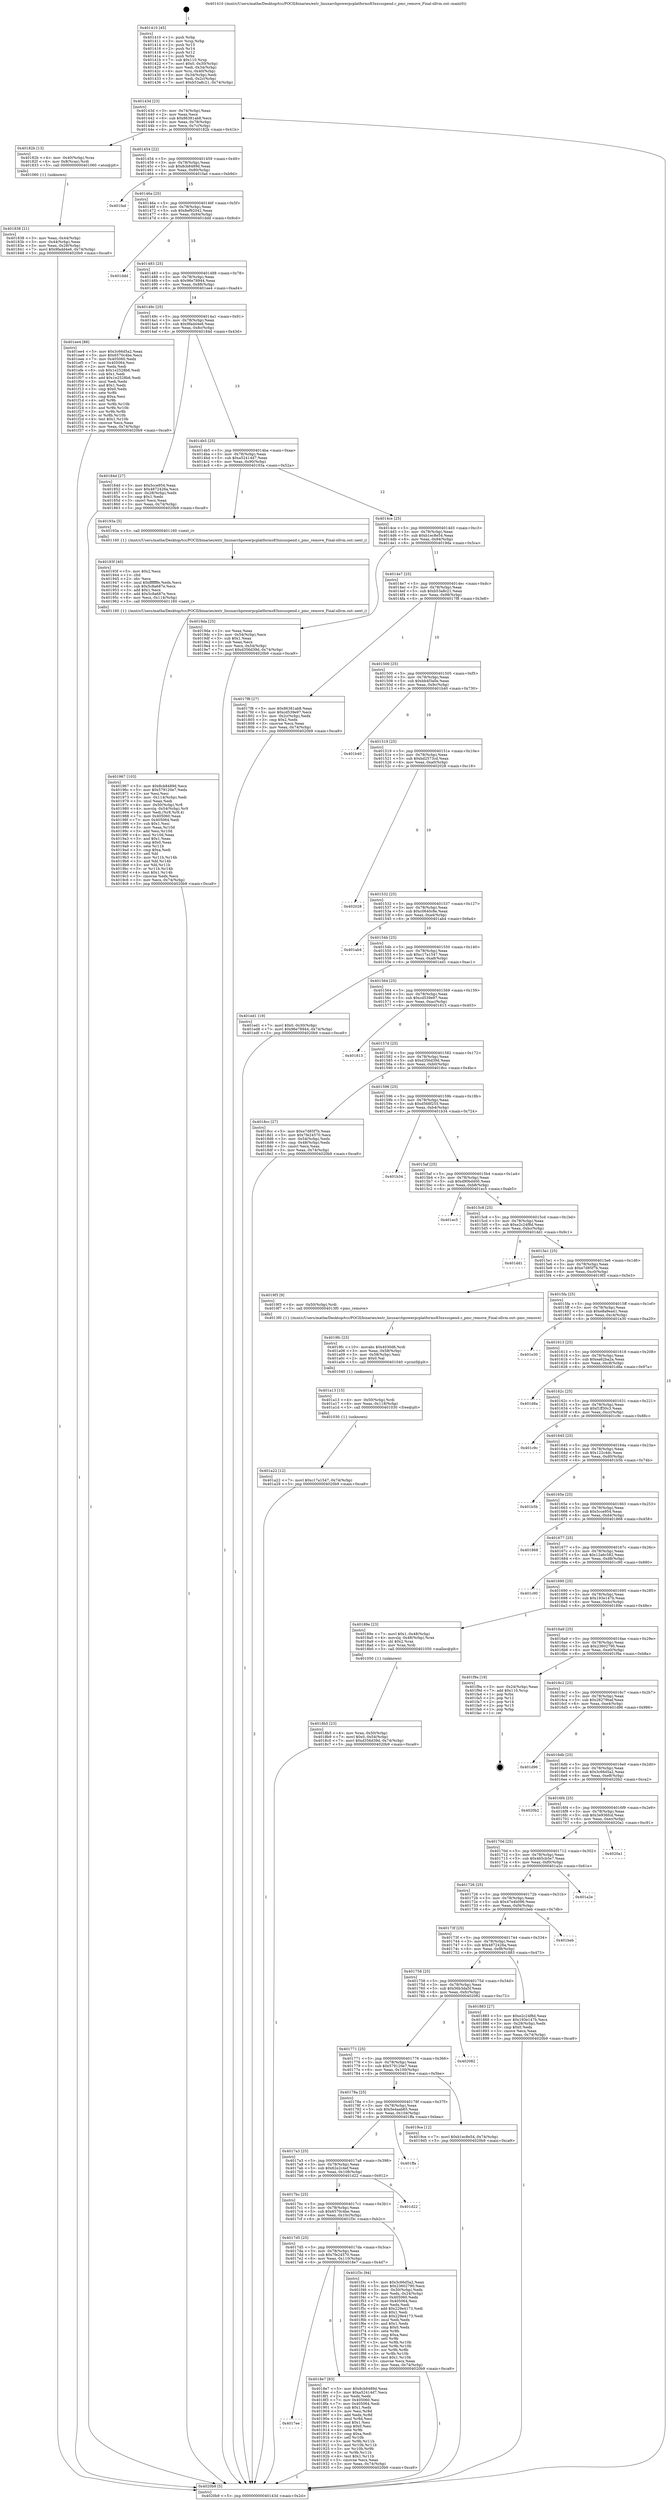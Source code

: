 digraph "0x401410" {
  label = "0x401410 (/mnt/c/Users/mathe/Desktop/tcc/POCII/binaries/extr_linuxarchpowerpcplatforms83xxsuspend.c_pmc_remove_Final-ollvm.out::main(0))"
  labelloc = "t"
  node[shape=record]

  Entry [label="",width=0.3,height=0.3,shape=circle,fillcolor=black,style=filled]
  "0x40143d" [label="{
     0x40143d [23]\l
     | [instrs]\l
     &nbsp;&nbsp;0x40143d \<+3\>: mov -0x74(%rbp),%eax\l
     &nbsp;&nbsp;0x401440 \<+2\>: mov %eax,%ecx\l
     &nbsp;&nbsp;0x401442 \<+6\>: sub $0x86381ab8,%ecx\l
     &nbsp;&nbsp;0x401448 \<+3\>: mov %eax,-0x78(%rbp)\l
     &nbsp;&nbsp;0x40144b \<+3\>: mov %ecx,-0x7c(%rbp)\l
     &nbsp;&nbsp;0x40144e \<+6\>: je 000000000040182b \<main+0x41b\>\l
  }"]
  "0x40182b" [label="{
     0x40182b [13]\l
     | [instrs]\l
     &nbsp;&nbsp;0x40182b \<+4\>: mov -0x40(%rbp),%rax\l
     &nbsp;&nbsp;0x40182f \<+4\>: mov 0x8(%rax),%rdi\l
     &nbsp;&nbsp;0x401833 \<+5\>: call 0000000000401060 \<atoi@plt\>\l
     | [calls]\l
     &nbsp;&nbsp;0x401060 \{1\} (unknown)\l
  }"]
  "0x401454" [label="{
     0x401454 [22]\l
     | [instrs]\l
     &nbsp;&nbsp;0x401454 \<+5\>: jmp 0000000000401459 \<main+0x49\>\l
     &nbsp;&nbsp;0x401459 \<+3\>: mov -0x78(%rbp),%eax\l
     &nbsp;&nbsp;0x40145c \<+5\>: sub $0x8cb8489d,%eax\l
     &nbsp;&nbsp;0x401461 \<+3\>: mov %eax,-0x80(%rbp)\l
     &nbsp;&nbsp;0x401464 \<+6\>: je 0000000000401fad \<main+0xb9d\>\l
  }"]
  Exit [label="",width=0.3,height=0.3,shape=circle,fillcolor=black,style=filled,peripheries=2]
  "0x401fad" [label="{
     0x401fad\l
  }", style=dashed]
  "0x40146a" [label="{
     0x40146a [25]\l
     | [instrs]\l
     &nbsp;&nbsp;0x40146a \<+5\>: jmp 000000000040146f \<main+0x5f\>\l
     &nbsp;&nbsp;0x40146f \<+3\>: mov -0x78(%rbp),%eax\l
     &nbsp;&nbsp;0x401472 \<+5\>: sub $0x8ef92042,%eax\l
     &nbsp;&nbsp;0x401477 \<+6\>: mov %eax,-0x84(%rbp)\l
     &nbsp;&nbsp;0x40147d \<+6\>: je 0000000000401ddd \<main+0x9cd\>\l
  }"]
  "0x401a22" [label="{
     0x401a22 [12]\l
     | [instrs]\l
     &nbsp;&nbsp;0x401a22 \<+7\>: movl $0xc17a1547,-0x74(%rbp)\l
     &nbsp;&nbsp;0x401a29 \<+5\>: jmp 00000000004020b9 \<main+0xca9\>\l
  }"]
  "0x401ddd" [label="{
     0x401ddd\l
  }", style=dashed]
  "0x401483" [label="{
     0x401483 [25]\l
     | [instrs]\l
     &nbsp;&nbsp;0x401483 \<+5\>: jmp 0000000000401488 \<main+0x78\>\l
     &nbsp;&nbsp;0x401488 \<+3\>: mov -0x78(%rbp),%eax\l
     &nbsp;&nbsp;0x40148b \<+5\>: sub $0x96e78944,%eax\l
     &nbsp;&nbsp;0x401490 \<+6\>: mov %eax,-0x88(%rbp)\l
     &nbsp;&nbsp;0x401496 \<+6\>: je 0000000000401ee4 \<main+0xad4\>\l
  }"]
  "0x401a13" [label="{
     0x401a13 [15]\l
     | [instrs]\l
     &nbsp;&nbsp;0x401a13 \<+4\>: mov -0x50(%rbp),%rdi\l
     &nbsp;&nbsp;0x401a17 \<+6\>: mov %eax,-0x118(%rbp)\l
     &nbsp;&nbsp;0x401a1d \<+5\>: call 0000000000401030 \<free@plt\>\l
     | [calls]\l
     &nbsp;&nbsp;0x401030 \{1\} (unknown)\l
  }"]
  "0x401ee4" [label="{
     0x401ee4 [88]\l
     | [instrs]\l
     &nbsp;&nbsp;0x401ee4 \<+5\>: mov $0x3c66d5a2,%eax\l
     &nbsp;&nbsp;0x401ee9 \<+5\>: mov $0x6570c4be,%ecx\l
     &nbsp;&nbsp;0x401eee \<+7\>: mov 0x405060,%edx\l
     &nbsp;&nbsp;0x401ef5 \<+7\>: mov 0x405064,%esi\l
     &nbsp;&nbsp;0x401efc \<+2\>: mov %edx,%edi\l
     &nbsp;&nbsp;0x401efe \<+6\>: sub $0x1e2528b6,%edi\l
     &nbsp;&nbsp;0x401f04 \<+3\>: sub $0x1,%edi\l
     &nbsp;&nbsp;0x401f07 \<+6\>: add $0x1e2528b6,%edi\l
     &nbsp;&nbsp;0x401f0d \<+3\>: imul %edi,%edx\l
     &nbsp;&nbsp;0x401f10 \<+3\>: and $0x1,%edx\l
     &nbsp;&nbsp;0x401f13 \<+3\>: cmp $0x0,%edx\l
     &nbsp;&nbsp;0x401f16 \<+4\>: sete %r8b\l
     &nbsp;&nbsp;0x401f1a \<+3\>: cmp $0xa,%esi\l
     &nbsp;&nbsp;0x401f1d \<+4\>: setl %r9b\l
     &nbsp;&nbsp;0x401f21 \<+3\>: mov %r8b,%r10b\l
     &nbsp;&nbsp;0x401f24 \<+3\>: and %r9b,%r10b\l
     &nbsp;&nbsp;0x401f27 \<+3\>: xor %r9b,%r8b\l
     &nbsp;&nbsp;0x401f2a \<+3\>: or %r8b,%r10b\l
     &nbsp;&nbsp;0x401f2d \<+4\>: test $0x1,%r10b\l
     &nbsp;&nbsp;0x401f31 \<+3\>: cmovne %ecx,%eax\l
     &nbsp;&nbsp;0x401f34 \<+3\>: mov %eax,-0x74(%rbp)\l
     &nbsp;&nbsp;0x401f37 \<+5\>: jmp 00000000004020b9 \<main+0xca9\>\l
  }"]
  "0x40149c" [label="{
     0x40149c [25]\l
     | [instrs]\l
     &nbsp;&nbsp;0x40149c \<+5\>: jmp 00000000004014a1 \<main+0x91\>\l
     &nbsp;&nbsp;0x4014a1 \<+3\>: mov -0x78(%rbp),%eax\l
     &nbsp;&nbsp;0x4014a4 \<+5\>: sub $0x9fadd4e6,%eax\l
     &nbsp;&nbsp;0x4014a9 \<+6\>: mov %eax,-0x8c(%rbp)\l
     &nbsp;&nbsp;0x4014af \<+6\>: je 000000000040184d \<main+0x43d\>\l
  }"]
  "0x4019fc" [label="{
     0x4019fc [23]\l
     | [instrs]\l
     &nbsp;&nbsp;0x4019fc \<+10\>: movabs $0x4030d6,%rdi\l
     &nbsp;&nbsp;0x401a06 \<+3\>: mov %eax,-0x58(%rbp)\l
     &nbsp;&nbsp;0x401a09 \<+3\>: mov -0x58(%rbp),%esi\l
     &nbsp;&nbsp;0x401a0c \<+2\>: mov $0x0,%al\l
     &nbsp;&nbsp;0x401a0e \<+5\>: call 0000000000401040 \<printf@plt\>\l
     | [calls]\l
     &nbsp;&nbsp;0x401040 \{1\} (unknown)\l
  }"]
  "0x40184d" [label="{
     0x40184d [27]\l
     | [instrs]\l
     &nbsp;&nbsp;0x40184d \<+5\>: mov $0x5cce954,%eax\l
     &nbsp;&nbsp;0x401852 \<+5\>: mov $0x4872426a,%ecx\l
     &nbsp;&nbsp;0x401857 \<+3\>: mov -0x28(%rbp),%edx\l
     &nbsp;&nbsp;0x40185a \<+3\>: cmp $0x1,%edx\l
     &nbsp;&nbsp;0x40185d \<+3\>: cmovl %ecx,%eax\l
     &nbsp;&nbsp;0x401860 \<+3\>: mov %eax,-0x74(%rbp)\l
     &nbsp;&nbsp;0x401863 \<+5\>: jmp 00000000004020b9 \<main+0xca9\>\l
  }"]
  "0x4014b5" [label="{
     0x4014b5 [25]\l
     | [instrs]\l
     &nbsp;&nbsp;0x4014b5 \<+5\>: jmp 00000000004014ba \<main+0xaa\>\l
     &nbsp;&nbsp;0x4014ba \<+3\>: mov -0x78(%rbp),%eax\l
     &nbsp;&nbsp;0x4014bd \<+5\>: sub $0xa52414d7,%eax\l
     &nbsp;&nbsp;0x4014c2 \<+6\>: mov %eax,-0x90(%rbp)\l
     &nbsp;&nbsp;0x4014c8 \<+6\>: je 000000000040193a \<main+0x52a\>\l
  }"]
  "0x401967" [label="{
     0x401967 [103]\l
     | [instrs]\l
     &nbsp;&nbsp;0x401967 \<+5\>: mov $0x8cb8489d,%ecx\l
     &nbsp;&nbsp;0x40196c \<+5\>: mov $0x579120e7,%edx\l
     &nbsp;&nbsp;0x401971 \<+2\>: xor %esi,%esi\l
     &nbsp;&nbsp;0x401973 \<+6\>: mov -0x114(%rbp),%edi\l
     &nbsp;&nbsp;0x401979 \<+3\>: imul %eax,%edi\l
     &nbsp;&nbsp;0x40197c \<+4\>: mov -0x50(%rbp),%r8\l
     &nbsp;&nbsp;0x401980 \<+4\>: movslq -0x54(%rbp),%r9\l
     &nbsp;&nbsp;0x401984 \<+4\>: mov %edi,(%r8,%r9,4)\l
     &nbsp;&nbsp;0x401988 \<+7\>: mov 0x405060,%eax\l
     &nbsp;&nbsp;0x40198f \<+7\>: mov 0x405064,%edi\l
     &nbsp;&nbsp;0x401996 \<+3\>: sub $0x1,%esi\l
     &nbsp;&nbsp;0x401999 \<+3\>: mov %eax,%r10d\l
     &nbsp;&nbsp;0x40199c \<+3\>: add %esi,%r10d\l
     &nbsp;&nbsp;0x40199f \<+4\>: imul %r10d,%eax\l
     &nbsp;&nbsp;0x4019a3 \<+3\>: and $0x1,%eax\l
     &nbsp;&nbsp;0x4019a6 \<+3\>: cmp $0x0,%eax\l
     &nbsp;&nbsp;0x4019a9 \<+4\>: sete %r11b\l
     &nbsp;&nbsp;0x4019ad \<+3\>: cmp $0xa,%edi\l
     &nbsp;&nbsp;0x4019b0 \<+3\>: setl %bl\l
     &nbsp;&nbsp;0x4019b3 \<+3\>: mov %r11b,%r14b\l
     &nbsp;&nbsp;0x4019b6 \<+3\>: and %bl,%r14b\l
     &nbsp;&nbsp;0x4019b9 \<+3\>: xor %bl,%r11b\l
     &nbsp;&nbsp;0x4019bc \<+3\>: or %r11b,%r14b\l
     &nbsp;&nbsp;0x4019bf \<+4\>: test $0x1,%r14b\l
     &nbsp;&nbsp;0x4019c3 \<+3\>: cmovne %edx,%ecx\l
     &nbsp;&nbsp;0x4019c6 \<+3\>: mov %ecx,-0x74(%rbp)\l
     &nbsp;&nbsp;0x4019c9 \<+5\>: jmp 00000000004020b9 \<main+0xca9\>\l
  }"]
  "0x40193a" [label="{
     0x40193a [5]\l
     | [instrs]\l
     &nbsp;&nbsp;0x40193a \<+5\>: call 0000000000401160 \<next_i\>\l
     | [calls]\l
     &nbsp;&nbsp;0x401160 \{1\} (/mnt/c/Users/mathe/Desktop/tcc/POCII/binaries/extr_linuxarchpowerpcplatforms83xxsuspend.c_pmc_remove_Final-ollvm.out::next_i)\l
  }"]
  "0x4014ce" [label="{
     0x4014ce [25]\l
     | [instrs]\l
     &nbsp;&nbsp;0x4014ce \<+5\>: jmp 00000000004014d3 \<main+0xc3\>\l
     &nbsp;&nbsp;0x4014d3 \<+3\>: mov -0x78(%rbp),%eax\l
     &nbsp;&nbsp;0x4014d6 \<+5\>: sub $0xb1ec8e54,%eax\l
     &nbsp;&nbsp;0x4014db \<+6\>: mov %eax,-0x94(%rbp)\l
     &nbsp;&nbsp;0x4014e1 \<+6\>: je 00000000004019da \<main+0x5ca\>\l
  }"]
  "0x40193f" [label="{
     0x40193f [40]\l
     | [instrs]\l
     &nbsp;&nbsp;0x40193f \<+5\>: mov $0x2,%ecx\l
     &nbsp;&nbsp;0x401944 \<+1\>: cltd\l
     &nbsp;&nbsp;0x401945 \<+2\>: idiv %ecx\l
     &nbsp;&nbsp;0x401947 \<+6\>: imul $0xfffffffe,%edx,%ecx\l
     &nbsp;&nbsp;0x40194d \<+6\>: sub $0x5c8a687e,%ecx\l
     &nbsp;&nbsp;0x401953 \<+3\>: add $0x1,%ecx\l
     &nbsp;&nbsp;0x401956 \<+6\>: add $0x5c8a687e,%ecx\l
     &nbsp;&nbsp;0x40195c \<+6\>: mov %ecx,-0x114(%rbp)\l
     &nbsp;&nbsp;0x401962 \<+5\>: call 0000000000401160 \<next_i\>\l
     | [calls]\l
     &nbsp;&nbsp;0x401160 \{1\} (/mnt/c/Users/mathe/Desktop/tcc/POCII/binaries/extr_linuxarchpowerpcplatforms83xxsuspend.c_pmc_remove_Final-ollvm.out::next_i)\l
  }"]
  "0x4019da" [label="{
     0x4019da [25]\l
     | [instrs]\l
     &nbsp;&nbsp;0x4019da \<+2\>: xor %eax,%eax\l
     &nbsp;&nbsp;0x4019dc \<+3\>: mov -0x54(%rbp),%ecx\l
     &nbsp;&nbsp;0x4019df \<+3\>: sub $0x1,%eax\l
     &nbsp;&nbsp;0x4019e2 \<+2\>: sub %eax,%ecx\l
     &nbsp;&nbsp;0x4019e4 \<+3\>: mov %ecx,-0x54(%rbp)\l
     &nbsp;&nbsp;0x4019e7 \<+7\>: movl $0xd356d39d,-0x74(%rbp)\l
     &nbsp;&nbsp;0x4019ee \<+5\>: jmp 00000000004020b9 \<main+0xca9\>\l
  }"]
  "0x4014e7" [label="{
     0x4014e7 [25]\l
     | [instrs]\l
     &nbsp;&nbsp;0x4014e7 \<+5\>: jmp 00000000004014ec \<main+0xdc\>\l
     &nbsp;&nbsp;0x4014ec \<+3\>: mov -0x78(%rbp),%eax\l
     &nbsp;&nbsp;0x4014ef \<+5\>: sub $0xb53a8c21,%eax\l
     &nbsp;&nbsp;0x4014f4 \<+6\>: mov %eax,-0x98(%rbp)\l
     &nbsp;&nbsp;0x4014fa \<+6\>: je 00000000004017f8 \<main+0x3e8\>\l
  }"]
  "0x4017ee" [label="{
     0x4017ee\l
  }", style=dashed]
  "0x4017f8" [label="{
     0x4017f8 [27]\l
     | [instrs]\l
     &nbsp;&nbsp;0x4017f8 \<+5\>: mov $0x86381ab8,%eax\l
     &nbsp;&nbsp;0x4017fd \<+5\>: mov $0xcd539e97,%ecx\l
     &nbsp;&nbsp;0x401802 \<+3\>: mov -0x2c(%rbp),%edx\l
     &nbsp;&nbsp;0x401805 \<+3\>: cmp $0x2,%edx\l
     &nbsp;&nbsp;0x401808 \<+3\>: cmovne %ecx,%eax\l
     &nbsp;&nbsp;0x40180b \<+3\>: mov %eax,-0x74(%rbp)\l
     &nbsp;&nbsp;0x40180e \<+5\>: jmp 00000000004020b9 \<main+0xca9\>\l
  }"]
  "0x401500" [label="{
     0x401500 [25]\l
     | [instrs]\l
     &nbsp;&nbsp;0x401500 \<+5\>: jmp 0000000000401505 \<main+0xf5\>\l
     &nbsp;&nbsp;0x401505 \<+3\>: mov -0x78(%rbp),%eax\l
     &nbsp;&nbsp;0x401508 \<+5\>: sub $0xbb4f3a0e,%eax\l
     &nbsp;&nbsp;0x40150d \<+6\>: mov %eax,-0x9c(%rbp)\l
     &nbsp;&nbsp;0x401513 \<+6\>: je 0000000000401b40 \<main+0x730\>\l
  }"]
  "0x4020b9" [label="{
     0x4020b9 [5]\l
     | [instrs]\l
     &nbsp;&nbsp;0x4020b9 \<+5\>: jmp 000000000040143d \<main+0x2d\>\l
  }"]
  "0x401410" [label="{
     0x401410 [45]\l
     | [instrs]\l
     &nbsp;&nbsp;0x401410 \<+1\>: push %rbp\l
     &nbsp;&nbsp;0x401411 \<+3\>: mov %rsp,%rbp\l
     &nbsp;&nbsp;0x401414 \<+2\>: push %r15\l
     &nbsp;&nbsp;0x401416 \<+2\>: push %r14\l
     &nbsp;&nbsp;0x401418 \<+2\>: push %r12\l
     &nbsp;&nbsp;0x40141a \<+1\>: push %rbx\l
     &nbsp;&nbsp;0x40141b \<+7\>: sub $0x110,%rsp\l
     &nbsp;&nbsp;0x401422 \<+7\>: movl $0x0,-0x30(%rbp)\l
     &nbsp;&nbsp;0x401429 \<+3\>: mov %edi,-0x34(%rbp)\l
     &nbsp;&nbsp;0x40142c \<+4\>: mov %rsi,-0x40(%rbp)\l
     &nbsp;&nbsp;0x401430 \<+3\>: mov -0x34(%rbp),%edi\l
     &nbsp;&nbsp;0x401433 \<+3\>: mov %edi,-0x2c(%rbp)\l
     &nbsp;&nbsp;0x401436 \<+7\>: movl $0xb53a8c21,-0x74(%rbp)\l
  }"]
  "0x401838" [label="{
     0x401838 [21]\l
     | [instrs]\l
     &nbsp;&nbsp;0x401838 \<+3\>: mov %eax,-0x44(%rbp)\l
     &nbsp;&nbsp;0x40183b \<+3\>: mov -0x44(%rbp),%eax\l
     &nbsp;&nbsp;0x40183e \<+3\>: mov %eax,-0x28(%rbp)\l
     &nbsp;&nbsp;0x401841 \<+7\>: movl $0x9fadd4e6,-0x74(%rbp)\l
     &nbsp;&nbsp;0x401848 \<+5\>: jmp 00000000004020b9 \<main+0xca9\>\l
  }"]
  "0x4018e7" [label="{
     0x4018e7 [83]\l
     | [instrs]\l
     &nbsp;&nbsp;0x4018e7 \<+5\>: mov $0x8cb8489d,%eax\l
     &nbsp;&nbsp;0x4018ec \<+5\>: mov $0xa52414d7,%ecx\l
     &nbsp;&nbsp;0x4018f1 \<+2\>: xor %edx,%edx\l
     &nbsp;&nbsp;0x4018f3 \<+7\>: mov 0x405060,%esi\l
     &nbsp;&nbsp;0x4018fa \<+7\>: mov 0x405064,%edi\l
     &nbsp;&nbsp;0x401901 \<+3\>: sub $0x1,%edx\l
     &nbsp;&nbsp;0x401904 \<+3\>: mov %esi,%r8d\l
     &nbsp;&nbsp;0x401907 \<+3\>: add %edx,%r8d\l
     &nbsp;&nbsp;0x40190a \<+4\>: imul %r8d,%esi\l
     &nbsp;&nbsp;0x40190e \<+3\>: and $0x1,%esi\l
     &nbsp;&nbsp;0x401911 \<+3\>: cmp $0x0,%esi\l
     &nbsp;&nbsp;0x401914 \<+4\>: sete %r9b\l
     &nbsp;&nbsp;0x401918 \<+3\>: cmp $0xa,%edi\l
     &nbsp;&nbsp;0x40191b \<+4\>: setl %r10b\l
     &nbsp;&nbsp;0x40191f \<+3\>: mov %r9b,%r11b\l
     &nbsp;&nbsp;0x401922 \<+3\>: and %r10b,%r11b\l
     &nbsp;&nbsp;0x401925 \<+3\>: xor %r10b,%r9b\l
     &nbsp;&nbsp;0x401928 \<+3\>: or %r9b,%r11b\l
     &nbsp;&nbsp;0x40192b \<+4\>: test $0x1,%r11b\l
     &nbsp;&nbsp;0x40192f \<+3\>: cmovne %ecx,%eax\l
     &nbsp;&nbsp;0x401932 \<+3\>: mov %eax,-0x74(%rbp)\l
     &nbsp;&nbsp;0x401935 \<+5\>: jmp 00000000004020b9 \<main+0xca9\>\l
  }"]
  "0x401b40" [label="{
     0x401b40\l
  }", style=dashed]
  "0x401519" [label="{
     0x401519 [25]\l
     | [instrs]\l
     &nbsp;&nbsp;0x401519 \<+5\>: jmp 000000000040151e \<main+0x10e\>\l
     &nbsp;&nbsp;0x40151e \<+3\>: mov -0x78(%rbp),%eax\l
     &nbsp;&nbsp;0x401521 \<+5\>: sub $0xbd2573cd,%eax\l
     &nbsp;&nbsp;0x401526 \<+6\>: mov %eax,-0xa0(%rbp)\l
     &nbsp;&nbsp;0x40152c \<+6\>: je 0000000000402028 \<main+0xc18\>\l
  }"]
  "0x4017d5" [label="{
     0x4017d5 [25]\l
     | [instrs]\l
     &nbsp;&nbsp;0x4017d5 \<+5\>: jmp 00000000004017da \<main+0x3ca\>\l
     &nbsp;&nbsp;0x4017da \<+3\>: mov -0x78(%rbp),%eax\l
     &nbsp;&nbsp;0x4017dd \<+5\>: sub $0x7fe24570,%eax\l
     &nbsp;&nbsp;0x4017e2 \<+6\>: mov %eax,-0x110(%rbp)\l
     &nbsp;&nbsp;0x4017e8 \<+6\>: je 00000000004018e7 \<main+0x4d7\>\l
  }"]
  "0x402028" [label="{
     0x402028\l
  }", style=dashed]
  "0x401532" [label="{
     0x401532 [25]\l
     | [instrs]\l
     &nbsp;&nbsp;0x401532 \<+5\>: jmp 0000000000401537 \<main+0x127\>\l
     &nbsp;&nbsp;0x401537 \<+3\>: mov -0x78(%rbp),%eax\l
     &nbsp;&nbsp;0x40153a \<+5\>: sub $0xc0640c8e,%eax\l
     &nbsp;&nbsp;0x40153f \<+6\>: mov %eax,-0xa4(%rbp)\l
     &nbsp;&nbsp;0x401545 \<+6\>: je 0000000000401ab4 \<main+0x6a4\>\l
  }"]
  "0x401f3c" [label="{
     0x401f3c [94]\l
     | [instrs]\l
     &nbsp;&nbsp;0x401f3c \<+5\>: mov $0x3c66d5a2,%eax\l
     &nbsp;&nbsp;0x401f41 \<+5\>: mov $0x23602790,%ecx\l
     &nbsp;&nbsp;0x401f46 \<+3\>: mov -0x30(%rbp),%edx\l
     &nbsp;&nbsp;0x401f49 \<+3\>: mov %edx,-0x24(%rbp)\l
     &nbsp;&nbsp;0x401f4c \<+7\>: mov 0x405060,%edx\l
     &nbsp;&nbsp;0x401f53 \<+7\>: mov 0x405064,%esi\l
     &nbsp;&nbsp;0x401f5a \<+2\>: mov %edx,%edi\l
     &nbsp;&nbsp;0x401f5c \<+6\>: add $0x229e4173,%edi\l
     &nbsp;&nbsp;0x401f62 \<+3\>: sub $0x1,%edi\l
     &nbsp;&nbsp;0x401f65 \<+6\>: sub $0x229e4173,%edi\l
     &nbsp;&nbsp;0x401f6b \<+3\>: imul %edi,%edx\l
     &nbsp;&nbsp;0x401f6e \<+3\>: and $0x1,%edx\l
     &nbsp;&nbsp;0x401f71 \<+3\>: cmp $0x0,%edx\l
     &nbsp;&nbsp;0x401f74 \<+4\>: sete %r8b\l
     &nbsp;&nbsp;0x401f78 \<+3\>: cmp $0xa,%esi\l
     &nbsp;&nbsp;0x401f7b \<+4\>: setl %r9b\l
     &nbsp;&nbsp;0x401f7f \<+3\>: mov %r8b,%r10b\l
     &nbsp;&nbsp;0x401f82 \<+3\>: and %r9b,%r10b\l
     &nbsp;&nbsp;0x401f85 \<+3\>: xor %r9b,%r8b\l
     &nbsp;&nbsp;0x401f88 \<+3\>: or %r8b,%r10b\l
     &nbsp;&nbsp;0x401f8b \<+4\>: test $0x1,%r10b\l
     &nbsp;&nbsp;0x401f8f \<+3\>: cmovne %ecx,%eax\l
     &nbsp;&nbsp;0x401f92 \<+3\>: mov %eax,-0x74(%rbp)\l
     &nbsp;&nbsp;0x401f95 \<+5\>: jmp 00000000004020b9 \<main+0xca9\>\l
  }"]
  "0x401ab4" [label="{
     0x401ab4\l
  }", style=dashed]
  "0x40154b" [label="{
     0x40154b [25]\l
     | [instrs]\l
     &nbsp;&nbsp;0x40154b \<+5\>: jmp 0000000000401550 \<main+0x140\>\l
     &nbsp;&nbsp;0x401550 \<+3\>: mov -0x78(%rbp),%eax\l
     &nbsp;&nbsp;0x401553 \<+5\>: sub $0xc17a1547,%eax\l
     &nbsp;&nbsp;0x401558 \<+6\>: mov %eax,-0xa8(%rbp)\l
     &nbsp;&nbsp;0x40155e \<+6\>: je 0000000000401ed1 \<main+0xac1\>\l
  }"]
  "0x4017bc" [label="{
     0x4017bc [25]\l
     | [instrs]\l
     &nbsp;&nbsp;0x4017bc \<+5\>: jmp 00000000004017c1 \<main+0x3b1\>\l
     &nbsp;&nbsp;0x4017c1 \<+3\>: mov -0x78(%rbp),%eax\l
     &nbsp;&nbsp;0x4017c4 \<+5\>: sub $0x6570c4be,%eax\l
     &nbsp;&nbsp;0x4017c9 \<+6\>: mov %eax,-0x10c(%rbp)\l
     &nbsp;&nbsp;0x4017cf \<+6\>: je 0000000000401f3c \<main+0xb2c\>\l
  }"]
  "0x401ed1" [label="{
     0x401ed1 [19]\l
     | [instrs]\l
     &nbsp;&nbsp;0x401ed1 \<+7\>: movl $0x0,-0x30(%rbp)\l
     &nbsp;&nbsp;0x401ed8 \<+7\>: movl $0x96e78944,-0x74(%rbp)\l
     &nbsp;&nbsp;0x401edf \<+5\>: jmp 00000000004020b9 \<main+0xca9\>\l
  }"]
  "0x401564" [label="{
     0x401564 [25]\l
     | [instrs]\l
     &nbsp;&nbsp;0x401564 \<+5\>: jmp 0000000000401569 \<main+0x159\>\l
     &nbsp;&nbsp;0x401569 \<+3\>: mov -0x78(%rbp),%eax\l
     &nbsp;&nbsp;0x40156c \<+5\>: sub $0xcd539e97,%eax\l
     &nbsp;&nbsp;0x401571 \<+6\>: mov %eax,-0xac(%rbp)\l
     &nbsp;&nbsp;0x401577 \<+6\>: je 0000000000401813 \<main+0x403\>\l
  }"]
  "0x401d22" [label="{
     0x401d22\l
  }", style=dashed]
  "0x401813" [label="{
     0x401813\l
  }", style=dashed]
  "0x40157d" [label="{
     0x40157d [25]\l
     | [instrs]\l
     &nbsp;&nbsp;0x40157d \<+5\>: jmp 0000000000401582 \<main+0x172\>\l
     &nbsp;&nbsp;0x401582 \<+3\>: mov -0x78(%rbp),%eax\l
     &nbsp;&nbsp;0x401585 \<+5\>: sub $0xd356d39d,%eax\l
     &nbsp;&nbsp;0x40158a \<+6\>: mov %eax,-0xb0(%rbp)\l
     &nbsp;&nbsp;0x401590 \<+6\>: je 00000000004018cc \<main+0x4bc\>\l
  }"]
  "0x4017a3" [label="{
     0x4017a3 [25]\l
     | [instrs]\l
     &nbsp;&nbsp;0x4017a3 \<+5\>: jmp 00000000004017a8 \<main+0x398\>\l
     &nbsp;&nbsp;0x4017a8 \<+3\>: mov -0x78(%rbp),%eax\l
     &nbsp;&nbsp;0x4017ab \<+5\>: sub $0x62e2c4ef,%eax\l
     &nbsp;&nbsp;0x4017b0 \<+6\>: mov %eax,-0x108(%rbp)\l
     &nbsp;&nbsp;0x4017b6 \<+6\>: je 0000000000401d22 \<main+0x912\>\l
  }"]
  "0x4018cc" [label="{
     0x4018cc [27]\l
     | [instrs]\l
     &nbsp;&nbsp;0x4018cc \<+5\>: mov $0xe7d85f7b,%eax\l
     &nbsp;&nbsp;0x4018d1 \<+5\>: mov $0x7fe24570,%ecx\l
     &nbsp;&nbsp;0x4018d6 \<+3\>: mov -0x54(%rbp),%edx\l
     &nbsp;&nbsp;0x4018d9 \<+3\>: cmp -0x48(%rbp),%edx\l
     &nbsp;&nbsp;0x4018dc \<+3\>: cmovl %ecx,%eax\l
     &nbsp;&nbsp;0x4018df \<+3\>: mov %eax,-0x74(%rbp)\l
     &nbsp;&nbsp;0x4018e2 \<+5\>: jmp 00000000004020b9 \<main+0xca9\>\l
  }"]
  "0x401596" [label="{
     0x401596 [25]\l
     | [instrs]\l
     &nbsp;&nbsp;0x401596 \<+5\>: jmp 000000000040159b \<main+0x18b\>\l
     &nbsp;&nbsp;0x40159b \<+3\>: mov -0x78(%rbp),%eax\l
     &nbsp;&nbsp;0x40159e \<+5\>: sub $0xd568f255,%eax\l
     &nbsp;&nbsp;0x4015a3 \<+6\>: mov %eax,-0xb4(%rbp)\l
     &nbsp;&nbsp;0x4015a9 \<+6\>: je 0000000000401b34 \<main+0x724\>\l
  }"]
  "0x401ffa" [label="{
     0x401ffa\l
  }", style=dashed]
  "0x401b34" [label="{
     0x401b34\l
  }", style=dashed]
  "0x4015af" [label="{
     0x4015af [25]\l
     | [instrs]\l
     &nbsp;&nbsp;0x4015af \<+5\>: jmp 00000000004015b4 \<main+0x1a4\>\l
     &nbsp;&nbsp;0x4015b4 \<+3\>: mov -0x78(%rbp),%eax\l
     &nbsp;&nbsp;0x4015b7 \<+5\>: sub $0xd90bd400,%eax\l
     &nbsp;&nbsp;0x4015bc \<+6\>: mov %eax,-0xb8(%rbp)\l
     &nbsp;&nbsp;0x4015c2 \<+6\>: je 0000000000401ec5 \<main+0xab5\>\l
  }"]
  "0x40178a" [label="{
     0x40178a [25]\l
     | [instrs]\l
     &nbsp;&nbsp;0x40178a \<+5\>: jmp 000000000040178f \<main+0x37f\>\l
     &nbsp;&nbsp;0x40178f \<+3\>: mov -0x78(%rbp),%eax\l
     &nbsp;&nbsp;0x401792 \<+5\>: sub $0x5e4aab65,%eax\l
     &nbsp;&nbsp;0x401797 \<+6\>: mov %eax,-0x104(%rbp)\l
     &nbsp;&nbsp;0x40179d \<+6\>: je 0000000000401ffa \<main+0xbea\>\l
  }"]
  "0x401ec5" [label="{
     0x401ec5\l
  }", style=dashed]
  "0x4015c8" [label="{
     0x4015c8 [25]\l
     | [instrs]\l
     &nbsp;&nbsp;0x4015c8 \<+5\>: jmp 00000000004015cd \<main+0x1bd\>\l
     &nbsp;&nbsp;0x4015cd \<+3\>: mov -0x78(%rbp),%eax\l
     &nbsp;&nbsp;0x4015d0 \<+5\>: sub $0xe2c24f8d,%eax\l
     &nbsp;&nbsp;0x4015d5 \<+6\>: mov %eax,-0xbc(%rbp)\l
     &nbsp;&nbsp;0x4015db \<+6\>: je 0000000000401dd1 \<main+0x9c1\>\l
  }"]
  "0x4019ce" [label="{
     0x4019ce [12]\l
     | [instrs]\l
     &nbsp;&nbsp;0x4019ce \<+7\>: movl $0xb1ec8e54,-0x74(%rbp)\l
     &nbsp;&nbsp;0x4019d5 \<+5\>: jmp 00000000004020b9 \<main+0xca9\>\l
  }"]
  "0x401dd1" [label="{
     0x401dd1\l
  }", style=dashed]
  "0x4015e1" [label="{
     0x4015e1 [25]\l
     | [instrs]\l
     &nbsp;&nbsp;0x4015e1 \<+5\>: jmp 00000000004015e6 \<main+0x1d6\>\l
     &nbsp;&nbsp;0x4015e6 \<+3\>: mov -0x78(%rbp),%eax\l
     &nbsp;&nbsp;0x4015e9 \<+5\>: sub $0xe7d85f7b,%eax\l
     &nbsp;&nbsp;0x4015ee \<+6\>: mov %eax,-0xc0(%rbp)\l
     &nbsp;&nbsp;0x4015f4 \<+6\>: je 00000000004019f3 \<main+0x5e3\>\l
  }"]
  "0x401771" [label="{
     0x401771 [25]\l
     | [instrs]\l
     &nbsp;&nbsp;0x401771 \<+5\>: jmp 0000000000401776 \<main+0x366\>\l
     &nbsp;&nbsp;0x401776 \<+3\>: mov -0x78(%rbp),%eax\l
     &nbsp;&nbsp;0x401779 \<+5\>: sub $0x579120e7,%eax\l
     &nbsp;&nbsp;0x40177e \<+6\>: mov %eax,-0x100(%rbp)\l
     &nbsp;&nbsp;0x401784 \<+6\>: je 00000000004019ce \<main+0x5be\>\l
  }"]
  "0x4019f3" [label="{
     0x4019f3 [9]\l
     | [instrs]\l
     &nbsp;&nbsp;0x4019f3 \<+4\>: mov -0x50(%rbp),%rdi\l
     &nbsp;&nbsp;0x4019f7 \<+5\>: call 00000000004013f0 \<pmc_remove\>\l
     | [calls]\l
     &nbsp;&nbsp;0x4013f0 \{1\} (/mnt/c/Users/mathe/Desktop/tcc/POCII/binaries/extr_linuxarchpowerpcplatforms83xxsuspend.c_pmc_remove_Final-ollvm.out::pmc_remove)\l
  }"]
  "0x4015fa" [label="{
     0x4015fa [25]\l
     | [instrs]\l
     &nbsp;&nbsp;0x4015fa \<+5\>: jmp 00000000004015ff \<main+0x1ef\>\l
     &nbsp;&nbsp;0x4015ff \<+3\>: mov -0x78(%rbp),%eax\l
     &nbsp;&nbsp;0x401602 \<+5\>: sub $0xe8a9ea41,%eax\l
     &nbsp;&nbsp;0x401607 \<+6\>: mov %eax,-0xc4(%rbp)\l
     &nbsp;&nbsp;0x40160d \<+6\>: je 0000000000401e30 \<main+0xa20\>\l
  }"]
  "0x402082" [label="{
     0x402082\l
  }", style=dashed]
  "0x401e30" [label="{
     0x401e30\l
  }", style=dashed]
  "0x401613" [label="{
     0x401613 [25]\l
     | [instrs]\l
     &nbsp;&nbsp;0x401613 \<+5\>: jmp 0000000000401618 \<main+0x208\>\l
     &nbsp;&nbsp;0x401618 \<+3\>: mov -0x78(%rbp),%eax\l
     &nbsp;&nbsp;0x40161b \<+5\>: sub $0xea62ba2a,%eax\l
     &nbsp;&nbsp;0x401620 \<+6\>: mov %eax,-0xc8(%rbp)\l
     &nbsp;&nbsp;0x401626 \<+6\>: je 0000000000401d8a \<main+0x97a\>\l
  }"]
  "0x4018b5" [label="{
     0x4018b5 [23]\l
     | [instrs]\l
     &nbsp;&nbsp;0x4018b5 \<+4\>: mov %rax,-0x50(%rbp)\l
     &nbsp;&nbsp;0x4018b9 \<+7\>: movl $0x0,-0x54(%rbp)\l
     &nbsp;&nbsp;0x4018c0 \<+7\>: movl $0xd356d39d,-0x74(%rbp)\l
     &nbsp;&nbsp;0x4018c7 \<+5\>: jmp 00000000004020b9 \<main+0xca9\>\l
  }"]
  "0x401d8a" [label="{
     0x401d8a\l
  }", style=dashed]
  "0x40162c" [label="{
     0x40162c [25]\l
     | [instrs]\l
     &nbsp;&nbsp;0x40162c \<+5\>: jmp 0000000000401631 \<main+0x221\>\l
     &nbsp;&nbsp;0x401631 \<+3\>: mov -0x78(%rbp),%eax\l
     &nbsp;&nbsp;0x401634 \<+5\>: sub $0xf1ff30c3,%eax\l
     &nbsp;&nbsp;0x401639 \<+6\>: mov %eax,-0xcc(%rbp)\l
     &nbsp;&nbsp;0x40163f \<+6\>: je 0000000000401c9c \<main+0x88c\>\l
  }"]
  "0x401758" [label="{
     0x401758 [25]\l
     | [instrs]\l
     &nbsp;&nbsp;0x401758 \<+5\>: jmp 000000000040175d \<main+0x34d\>\l
     &nbsp;&nbsp;0x40175d \<+3\>: mov -0x78(%rbp),%eax\l
     &nbsp;&nbsp;0x401760 \<+5\>: sub $0x56b3da5f,%eax\l
     &nbsp;&nbsp;0x401765 \<+6\>: mov %eax,-0xfc(%rbp)\l
     &nbsp;&nbsp;0x40176b \<+6\>: je 0000000000402082 \<main+0xc72\>\l
  }"]
  "0x401c9c" [label="{
     0x401c9c\l
  }", style=dashed]
  "0x401645" [label="{
     0x401645 [25]\l
     | [instrs]\l
     &nbsp;&nbsp;0x401645 \<+5\>: jmp 000000000040164a \<main+0x23a\>\l
     &nbsp;&nbsp;0x40164a \<+3\>: mov -0x78(%rbp),%eax\l
     &nbsp;&nbsp;0x40164d \<+5\>: sub $0x122c4dc,%eax\l
     &nbsp;&nbsp;0x401652 \<+6\>: mov %eax,-0xd0(%rbp)\l
     &nbsp;&nbsp;0x401658 \<+6\>: je 0000000000401b5b \<main+0x74b\>\l
  }"]
  "0x401883" [label="{
     0x401883 [27]\l
     | [instrs]\l
     &nbsp;&nbsp;0x401883 \<+5\>: mov $0xe2c24f8d,%eax\l
     &nbsp;&nbsp;0x401888 \<+5\>: mov $0x193e147b,%ecx\l
     &nbsp;&nbsp;0x40188d \<+3\>: mov -0x28(%rbp),%edx\l
     &nbsp;&nbsp;0x401890 \<+3\>: cmp $0x0,%edx\l
     &nbsp;&nbsp;0x401893 \<+3\>: cmove %ecx,%eax\l
     &nbsp;&nbsp;0x401896 \<+3\>: mov %eax,-0x74(%rbp)\l
     &nbsp;&nbsp;0x401899 \<+5\>: jmp 00000000004020b9 \<main+0xca9\>\l
  }"]
  "0x401b5b" [label="{
     0x401b5b\l
  }", style=dashed]
  "0x40165e" [label="{
     0x40165e [25]\l
     | [instrs]\l
     &nbsp;&nbsp;0x40165e \<+5\>: jmp 0000000000401663 \<main+0x253\>\l
     &nbsp;&nbsp;0x401663 \<+3\>: mov -0x78(%rbp),%eax\l
     &nbsp;&nbsp;0x401666 \<+5\>: sub $0x5cce954,%eax\l
     &nbsp;&nbsp;0x40166b \<+6\>: mov %eax,-0xd4(%rbp)\l
     &nbsp;&nbsp;0x401671 \<+6\>: je 0000000000401868 \<main+0x458\>\l
  }"]
  "0x40173f" [label="{
     0x40173f [25]\l
     | [instrs]\l
     &nbsp;&nbsp;0x40173f \<+5\>: jmp 0000000000401744 \<main+0x334\>\l
     &nbsp;&nbsp;0x401744 \<+3\>: mov -0x78(%rbp),%eax\l
     &nbsp;&nbsp;0x401747 \<+5\>: sub $0x4872426a,%eax\l
     &nbsp;&nbsp;0x40174c \<+6\>: mov %eax,-0xf8(%rbp)\l
     &nbsp;&nbsp;0x401752 \<+6\>: je 0000000000401883 \<main+0x473\>\l
  }"]
  "0x401868" [label="{
     0x401868\l
  }", style=dashed]
  "0x401677" [label="{
     0x401677 [25]\l
     | [instrs]\l
     &nbsp;&nbsp;0x401677 \<+5\>: jmp 000000000040167c \<main+0x26c\>\l
     &nbsp;&nbsp;0x40167c \<+3\>: mov -0x78(%rbp),%eax\l
     &nbsp;&nbsp;0x40167f \<+5\>: sub $0x12a6c582,%eax\l
     &nbsp;&nbsp;0x401684 \<+6\>: mov %eax,-0xd8(%rbp)\l
     &nbsp;&nbsp;0x40168a \<+6\>: je 0000000000401c90 \<main+0x880\>\l
  }"]
  "0x401beb" [label="{
     0x401beb\l
  }", style=dashed]
  "0x401c90" [label="{
     0x401c90\l
  }", style=dashed]
  "0x401690" [label="{
     0x401690 [25]\l
     | [instrs]\l
     &nbsp;&nbsp;0x401690 \<+5\>: jmp 0000000000401695 \<main+0x285\>\l
     &nbsp;&nbsp;0x401695 \<+3\>: mov -0x78(%rbp),%eax\l
     &nbsp;&nbsp;0x401698 \<+5\>: sub $0x193e147b,%eax\l
     &nbsp;&nbsp;0x40169d \<+6\>: mov %eax,-0xdc(%rbp)\l
     &nbsp;&nbsp;0x4016a3 \<+6\>: je 000000000040189e \<main+0x48e\>\l
  }"]
  "0x401726" [label="{
     0x401726 [25]\l
     | [instrs]\l
     &nbsp;&nbsp;0x401726 \<+5\>: jmp 000000000040172b \<main+0x31b\>\l
     &nbsp;&nbsp;0x40172b \<+3\>: mov -0x78(%rbp),%eax\l
     &nbsp;&nbsp;0x40172e \<+5\>: sub $0x47e4b096,%eax\l
     &nbsp;&nbsp;0x401733 \<+6\>: mov %eax,-0xf4(%rbp)\l
     &nbsp;&nbsp;0x401739 \<+6\>: je 0000000000401beb \<main+0x7db\>\l
  }"]
  "0x40189e" [label="{
     0x40189e [23]\l
     | [instrs]\l
     &nbsp;&nbsp;0x40189e \<+7\>: movl $0x1,-0x48(%rbp)\l
     &nbsp;&nbsp;0x4018a5 \<+4\>: movslq -0x48(%rbp),%rax\l
     &nbsp;&nbsp;0x4018a9 \<+4\>: shl $0x2,%rax\l
     &nbsp;&nbsp;0x4018ad \<+3\>: mov %rax,%rdi\l
     &nbsp;&nbsp;0x4018b0 \<+5\>: call 0000000000401050 \<malloc@plt\>\l
     | [calls]\l
     &nbsp;&nbsp;0x401050 \{1\} (unknown)\l
  }"]
  "0x4016a9" [label="{
     0x4016a9 [25]\l
     | [instrs]\l
     &nbsp;&nbsp;0x4016a9 \<+5\>: jmp 00000000004016ae \<main+0x29e\>\l
     &nbsp;&nbsp;0x4016ae \<+3\>: mov -0x78(%rbp),%eax\l
     &nbsp;&nbsp;0x4016b1 \<+5\>: sub $0x23602790,%eax\l
     &nbsp;&nbsp;0x4016b6 \<+6\>: mov %eax,-0xe0(%rbp)\l
     &nbsp;&nbsp;0x4016bc \<+6\>: je 0000000000401f9a \<main+0xb8a\>\l
  }"]
  "0x401a2e" [label="{
     0x401a2e\l
  }", style=dashed]
  "0x401f9a" [label="{
     0x401f9a [19]\l
     | [instrs]\l
     &nbsp;&nbsp;0x401f9a \<+3\>: mov -0x24(%rbp),%eax\l
     &nbsp;&nbsp;0x401f9d \<+7\>: add $0x110,%rsp\l
     &nbsp;&nbsp;0x401fa4 \<+1\>: pop %rbx\l
     &nbsp;&nbsp;0x401fa5 \<+2\>: pop %r12\l
     &nbsp;&nbsp;0x401fa7 \<+2\>: pop %r14\l
     &nbsp;&nbsp;0x401fa9 \<+2\>: pop %r15\l
     &nbsp;&nbsp;0x401fab \<+1\>: pop %rbp\l
     &nbsp;&nbsp;0x401fac \<+1\>: ret\l
  }"]
  "0x4016c2" [label="{
     0x4016c2 [25]\l
     | [instrs]\l
     &nbsp;&nbsp;0x4016c2 \<+5\>: jmp 00000000004016c7 \<main+0x2b7\>\l
     &nbsp;&nbsp;0x4016c7 \<+3\>: mov -0x78(%rbp),%eax\l
     &nbsp;&nbsp;0x4016ca \<+5\>: sub $0x28279baf,%eax\l
     &nbsp;&nbsp;0x4016cf \<+6\>: mov %eax,-0xe4(%rbp)\l
     &nbsp;&nbsp;0x4016d5 \<+6\>: je 0000000000401d96 \<main+0x986\>\l
  }"]
  "0x40170d" [label="{
     0x40170d [25]\l
     | [instrs]\l
     &nbsp;&nbsp;0x40170d \<+5\>: jmp 0000000000401712 \<main+0x302\>\l
     &nbsp;&nbsp;0x401712 \<+3\>: mov -0x78(%rbp),%eax\l
     &nbsp;&nbsp;0x401715 \<+5\>: sub $0x465cb5e7,%eax\l
     &nbsp;&nbsp;0x40171a \<+6\>: mov %eax,-0xf0(%rbp)\l
     &nbsp;&nbsp;0x401720 \<+6\>: je 0000000000401a2e \<main+0x61e\>\l
  }"]
  "0x401d96" [label="{
     0x401d96\l
  }", style=dashed]
  "0x4016db" [label="{
     0x4016db [25]\l
     | [instrs]\l
     &nbsp;&nbsp;0x4016db \<+5\>: jmp 00000000004016e0 \<main+0x2d0\>\l
     &nbsp;&nbsp;0x4016e0 \<+3\>: mov -0x78(%rbp),%eax\l
     &nbsp;&nbsp;0x4016e3 \<+5\>: sub $0x3c66d5a2,%eax\l
     &nbsp;&nbsp;0x4016e8 \<+6\>: mov %eax,-0xe8(%rbp)\l
     &nbsp;&nbsp;0x4016ee \<+6\>: je 00000000004020b2 \<main+0xca2\>\l
  }"]
  "0x4020a1" [label="{
     0x4020a1\l
  }", style=dashed]
  "0x4020b2" [label="{
     0x4020b2\l
  }", style=dashed]
  "0x4016f4" [label="{
     0x4016f4 [25]\l
     | [instrs]\l
     &nbsp;&nbsp;0x4016f4 \<+5\>: jmp 00000000004016f9 \<main+0x2e9\>\l
     &nbsp;&nbsp;0x4016f9 \<+3\>: mov -0x78(%rbp),%eax\l
     &nbsp;&nbsp;0x4016fc \<+5\>: sub $0x3e936fcd,%eax\l
     &nbsp;&nbsp;0x401701 \<+6\>: mov %eax,-0xec(%rbp)\l
     &nbsp;&nbsp;0x401707 \<+6\>: je 00000000004020a1 \<main+0xc91\>\l
  }"]
  Entry -> "0x401410" [label=" 1"]
  "0x40143d" -> "0x40182b" [label=" 1"]
  "0x40143d" -> "0x401454" [label=" 15"]
  "0x401f9a" -> Exit [label=" 1"]
  "0x401454" -> "0x401fad" [label=" 0"]
  "0x401454" -> "0x40146a" [label=" 15"]
  "0x401f3c" -> "0x4020b9" [label=" 1"]
  "0x40146a" -> "0x401ddd" [label=" 0"]
  "0x40146a" -> "0x401483" [label=" 15"]
  "0x401ee4" -> "0x4020b9" [label=" 1"]
  "0x401483" -> "0x401ee4" [label=" 1"]
  "0x401483" -> "0x40149c" [label=" 14"]
  "0x401ed1" -> "0x4020b9" [label=" 1"]
  "0x40149c" -> "0x40184d" [label=" 1"]
  "0x40149c" -> "0x4014b5" [label=" 13"]
  "0x401a22" -> "0x4020b9" [label=" 1"]
  "0x4014b5" -> "0x40193a" [label=" 1"]
  "0x4014b5" -> "0x4014ce" [label=" 12"]
  "0x401a13" -> "0x401a22" [label=" 1"]
  "0x4014ce" -> "0x4019da" [label=" 1"]
  "0x4014ce" -> "0x4014e7" [label=" 11"]
  "0x4019fc" -> "0x401a13" [label=" 1"]
  "0x4014e7" -> "0x4017f8" [label=" 1"]
  "0x4014e7" -> "0x401500" [label=" 10"]
  "0x4017f8" -> "0x4020b9" [label=" 1"]
  "0x401410" -> "0x40143d" [label=" 1"]
  "0x4020b9" -> "0x40143d" [label=" 15"]
  "0x40182b" -> "0x401838" [label=" 1"]
  "0x401838" -> "0x4020b9" [label=" 1"]
  "0x40184d" -> "0x4020b9" [label=" 1"]
  "0x4019f3" -> "0x4019fc" [label=" 1"]
  "0x401500" -> "0x401b40" [label=" 0"]
  "0x401500" -> "0x401519" [label=" 10"]
  "0x4019da" -> "0x4020b9" [label=" 1"]
  "0x401519" -> "0x402028" [label=" 0"]
  "0x401519" -> "0x401532" [label=" 10"]
  "0x401967" -> "0x4020b9" [label=" 1"]
  "0x401532" -> "0x401ab4" [label=" 0"]
  "0x401532" -> "0x40154b" [label=" 10"]
  "0x40193f" -> "0x401967" [label=" 1"]
  "0x40154b" -> "0x401ed1" [label=" 1"]
  "0x40154b" -> "0x401564" [label=" 9"]
  "0x4018e7" -> "0x4020b9" [label=" 1"]
  "0x401564" -> "0x401813" [label=" 0"]
  "0x401564" -> "0x40157d" [label=" 9"]
  "0x4017d5" -> "0x4017ee" [label=" 0"]
  "0x40157d" -> "0x4018cc" [label=" 2"]
  "0x40157d" -> "0x401596" [label=" 7"]
  "0x4019ce" -> "0x4020b9" [label=" 1"]
  "0x401596" -> "0x401b34" [label=" 0"]
  "0x401596" -> "0x4015af" [label=" 7"]
  "0x4017bc" -> "0x4017d5" [label=" 1"]
  "0x4015af" -> "0x401ec5" [label=" 0"]
  "0x4015af" -> "0x4015c8" [label=" 7"]
  "0x40193a" -> "0x40193f" [label=" 1"]
  "0x4015c8" -> "0x401dd1" [label=" 0"]
  "0x4015c8" -> "0x4015e1" [label=" 7"]
  "0x4017a3" -> "0x4017bc" [label=" 2"]
  "0x4015e1" -> "0x4019f3" [label=" 1"]
  "0x4015e1" -> "0x4015fa" [label=" 6"]
  "0x4017d5" -> "0x4018e7" [label=" 1"]
  "0x4015fa" -> "0x401e30" [label=" 0"]
  "0x4015fa" -> "0x401613" [label=" 6"]
  "0x40178a" -> "0x4017a3" [label=" 2"]
  "0x401613" -> "0x401d8a" [label=" 0"]
  "0x401613" -> "0x40162c" [label=" 6"]
  "0x4017bc" -> "0x401f3c" [label=" 1"]
  "0x40162c" -> "0x401c9c" [label=" 0"]
  "0x40162c" -> "0x401645" [label=" 6"]
  "0x401771" -> "0x40178a" [label=" 2"]
  "0x401645" -> "0x401b5b" [label=" 0"]
  "0x401645" -> "0x40165e" [label=" 6"]
  "0x401771" -> "0x4019ce" [label=" 1"]
  "0x40165e" -> "0x401868" [label=" 0"]
  "0x40165e" -> "0x401677" [label=" 6"]
  "0x401758" -> "0x401771" [label=" 3"]
  "0x401677" -> "0x401c90" [label=" 0"]
  "0x401677" -> "0x401690" [label=" 6"]
  "0x401758" -> "0x402082" [label=" 0"]
  "0x401690" -> "0x40189e" [label=" 1"]
  "0x401690" -> "0x4016a9" [label=" 5"]
  "0x4018cc" -> "0x4020b9" [label=" 2"]
  "0x4016a9" -> "0x401f9a" [label=" 1"]
  "0x4016a9" -> "0x4016c2" [label=" 4"]
  "0x4018b5" -> "0x4020b9" [label=" 1"]
  "0x4016c2" -> "0x401d96" [label=" 0"]
  "0x4016c2" -> "0x4016db" [label=" 4"]
  "0x401883" -> "0x4020b9" [label=" 1"]
  "0x4016db" -> "0x4020b2" [label=" 0"]
  "0x4016db" -> "0x4016f4" [label=" 4"]
  "0x40173f" -> "0x401758" [label=" 3"]
  "0x4016f4" -> "0x4020a1" [label=" 0"]
  "0x4016f4" -> "0x40170d" [label=" 4"]
  "0x40189e" -> "0x4018b5" [label=" 1"]
  "0x40170d" -> "0x401a2e" [label=" 0"]
  "0x40170d" -> "0x401726" [label=" 4"]
  "0x40178a" -> "0x401ffa" [label=" 0"]
  "0x401726" -> "0x401beb" [label=" 0"]
  "0x401726" -> "0x40173f" [label=" 4"]
  "0x4017a3" -> "0x401d22" [label=" 0"]
  "0x40173f" -> "0x401883" [label=" 1"]
}
